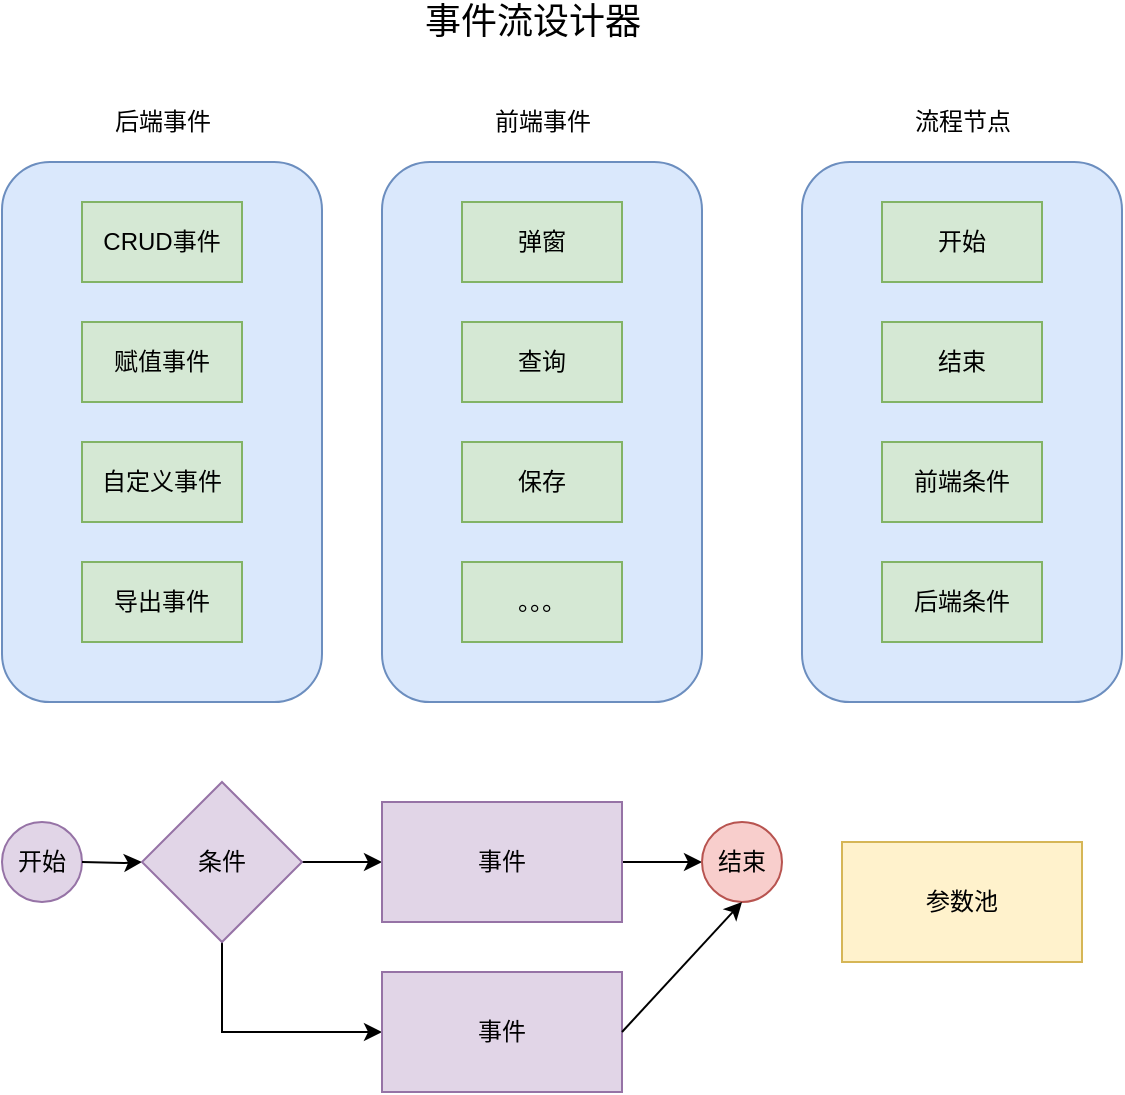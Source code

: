 <mxfile version="14.1.9" type="github" pages="2">
  <diagram id="_S8czTXeEUZWKj36Bfly" name="事件流设计器">
    <mxGraphModel dx="1426" dy="946" grid="1" gridSize="10" guides="1" tooltips="1" connect="1" arrows="1" fold="1" page="1" pageScale="1" pageWidth="827" pageHeight="1169" math="0" shadow="0">
      <root>
        <mxCell id="0" />
        <mxCell id="1" parent="0" />
        <mxCell id="MlIgKcx3DfCS0xwd3TZx-1" value="" style="rounded=1;whiteSpace=wrap;html=1;fillColor=#dae8fc;strokeColor=#6c8ebf;" parent="1" vertex="1">
          <mxGeometry x="360" y="150" width="160" height="270" as="geometry" />
        </mxCell>
        <mxCell id="MlIgKcx3DfCS0xwd3TZx-3" value="后端事件" style="text;html=1;align=center;verticalAlign=middle;resizable=0;points=[];autosize=1;" parent="1" vertex="1">
          <mxGeometry x="410" y="120" width="60" height="20" as="geometry" />
        </mxCell>
        <mxCell id="MlIgKcx3DfCS0xwd3TZx-9" value="&lt;font style=&quot;font-size: 18px&quot;&gt;事件流设计器&lt;/font&gt;" style="text;html=1;align=center;verticalAlign=middle;resizable=0;points=[];autosize=1;" parent="1" vertex="1">
          <mxGeometry x="565" y="70" width="120" height="20" as="geometry" />
        </mxCell>
        <mxCell id="MlIgKcx3DfCS0xwd3TZx-10" value="&lt;span&gt;CRUD事件&lt;/span&gt;" style="whiteSpace=wrap;html=1;fillColor=#d5e8d4;strokeColor=#82b366;" parent="1" vertex="1">
          <mxGeometry x="400" y="170" width="80" height="40" as="geometry" />
        </mxCell>
        <mxCell id="MlIgKcx3DfCS0xwd3TZx-13" value="赋值事件" style="whiteSpace=wrap;html=1;fillColor=#d5e8d4;strokeColor=#82b366;" parent="1" vertex="1">
          <mxGeometry x="400" y="230" width="80" height="40" as="geometry" />
        </mxCell>
        <mxCell id="MlIgKcx3DfCS0xwd3TZx-14" value="导出事件" style="whiteSpace=wrap;html=1;fillColor=#d5e8d4;strokeColor=#82b366;" parent="1" vertex="1">
          <mxGeometry x="400" y="350" width="80" height="40" as="geometry" />
        </mxCell>
        <mxCell id="MlIgKcx3DfCS0xwd3TZx-15" value="自定义事件" style="whiteSpace=wrap;html=1;fillColor=#d5e8d4;strokeColor=#82b366;" parent="1" vertex="1">
          <mxGeometry x="400" y="290" width="80" height="40" as="geometry" />
        </mxCell>
        <mxCell id="MlIgKcx3DfCS0xwd3TZx-16" value="" style="rounded=1;whiteSpace=wrap;html=1;fillColor=#dae8fc;strokeColor=#6c8ebf;" parent="1" vertex="1">
          <mxGeometry x="550" y="150" width="160" height="270" as="geometry" />
        </mxCell>
        <mxCell id="MlIgKcx3DfCS0xwd3TZx-17" value="前端事件" style="text;html=1;align=center;verticalAlign=middle;resizable=0;points=[];autosize=1;" parent="1" vertex="1">
          <mxGeometry x="600" y="120" width="60" height="20" as="geometry" />
        </mxCell>
        <mxCell id="MlIgKcx3DfCS0xwd3TZx-18" value="弹窗" style="whiteSpace=wrap;html=1;fillColor=#d5e8d4;strokeColor=#82b366;" parent="1" vertex="1">
          <mxGeometry x="590" y="170" width="80" height="40" as="geometry" />
        </mxCell>
        <mxCell id="MlIgKcx3DfCS0xwd3TZx-19" value="查询" style="whiteSpace=wrap;html=1;fillColor=#d5e8d4;strokeColor=#82b366;" parent="1" vertex="1">
          <mxGeometry x="590" y="230" width="80" height="40" as="geometry" />
        </mxCell>
        <mxCell id="MlIgKcx3DfCS0xwd3TZx-20" value="。。。" style="whiteSpace=wrap;html=1;fillColor=#d5e8d4;strokeColor=#82b366;" parent="1" vertex="1">
          <mxGeometry x="590" y="350" width="80" height="40" as="geometry" />
        </mxCell>
        <mxCell id="MlIgKcx3DfCS0xwd3TZx-21" value="保存" style="whiteSpace=wrap;html=1;fillColor=#d5e8d4;strokeColor=#82b366;" parent="1" vertex="1">
          <mxGeometry x="590" y="290" width="80" height="40" as="geometry" />
        </mxCell>
        <mxCell id="MlIgKcx3DfCS0xwd3TZx-22" value="" style="rounded=1;whiteSpace=wrap;html=1;fillColor=#dae8fc;strokeColor=#6c8ebf;" parent="1" vertex="1">
          <mxGeometry x="760" y="150" width="160" height="270" as="geometry" />
        </mxCell>
        <mxCell id="MlIgKcx3DfCS0xwd3TZx-23" value="流程节点" style="text;html=1;align=center;verticalAlign=middle;resizable=0;points=[];autosize=1;" parent="1" vertex="1">
          <mxGeometry x="810" y="120" width="60" height="20" as="geometry" />
        </mxCell>
        <mxCell id="MlIgKcx3DfCS0xwd3TZx-24" value="&lt;span&gt;开始&lt;/span&gt;" style="whiteSpace=wrap;html=1;fillColor=#d5e8d4;strokeColor=#82b366;" parent="1" vertex="1">
          <mxGeometry x="800" y="170" width="80" height="40" as="geometry" />
        </mxCell>
        <mxCell id="MlIgKcx3DfCS0xwd3TZx-25" value="结束" style="whiteSpace=wrap;html=1;fillColor=#d5e8d4;strokeColor=#82b366;" parent="1" vertex="1">
          <mxGeometry x="800" y="230" width="80" height="40" as="geometry" />
        </mxCell>
        <mxCell id="MlIgKcx3DfCS0xwd3TZx-26" value="后端条件" style="whiteSpace=wrap;html=1;fillColor=#d5e8d4;strokeColor=#82b366;" parent="1" vertex="1">
          <mxGeometry x="800" y="350" width="80" height="40" as="geometry" />
        </mxCell>
        <mxCell id="MlIgKcx3DfCS0xwd3TZx-27" value="前端条件" style="whiteSpace=wrap;html=1;fillColor=#d5e8d4;strokeColor=#82b366;" parent="1" vertex="1">
          <mxGeometry x="800" y="290" width="80" height="40" as="geometry" />
        </mxCell>
        <mxCell id="MlIgKcx3DfCS0xwd3TZx-30" value="开始" style="ellipse;whiteSpace=wrap;html=1;aspect=fixed;fillColor=#e1d5e7;strokeColor=#9673a6;" parent="1" vertex="1">
          <mxGeometry x="360" y="480" width="40" height="40" as="geometry" />
        </mxCell>
        <mxCell id="MlIgKcx3DfCS0xwd3TZx-34" value="" style="edgeStyle=orthogonalEdgeStyle;rounded=0;orthogonalLoop=1;jettySize=auto;html=1;" parent="1" target="MlIgKcx3DfCS0xwd3TZx-43" edge="1">
          <mxGeometry relative="1" as="geometry">
            <mxPoint x="425" y="500" as="targetPoint" />
            <mxPoint x="400" y="500" as="sourcePoint" />
          </mxGeometry>
        </mxCell>
        <mxCell id="MlIgKcx3DfCS0xwd3TZx-46" style="edgeStyle=orthogonalEdgeStyle;rounded=0;orthogonalLoop=1;jettySize=auto;html=1;exitX=1;exitY=0.5;exitDx=0;exitDy=0;entryX=0;entryY=0.5;entryDx=0;entryDy=0;" parent="1" source="MlIgKcx3DfCS0xwd3TZx-43" target="MlIgKcx3DfCS0xwd3TZx-44" edge="1">
          <mxGeometry relative="1" as="geometry" />
        </mxCell>
        <mxCell id="DJhn8uhRI69oNtYbBqwW-3" style="edgeStyle=orthogonalEdgeStyle;rounded=0;orthogonalLoop=1;jettySize=auto;html=1;exitX=0.5;exitY=1;exitDx=0;exitDy=0;entryX=0;entryY=0.5;entryDx=0;entryDy=0;" parent="1" source="MlIgKcx3DfCS0xwd3TZx-43" target="DJhn8uhRI69oNtYbBqwW-2" edge="1">
          <mxGeometry relative="1" as="geometry" />
        </mxCell>
        <mxCell id="MlIgKcx3DfCS0xwd3TZx-43" value="条件" style="rhombus;whiteSpace=wrap;html=1;fillColor=#e1d5e7;strokeColor=#9673a6;" parent="1" vertex="1">
          <mxGeometry x="430" y="460" width="80" height="80" as="geometry" />
        </mxCell>
        <mxCell id="MlIgKcx3DfCS0xwd3TZx-47" style="edgeStyle=orthogonalEdgeStyle;rounded=0;orthogonalLoop=1;jettySize=auto;html=1;exitX=1;exitY=0.5;exitDx=0;exitDy=0;entryX=0;entryY=0.5;entryDx=0;entryDy=0;" parent="1" source="MlIgKcx3DfCS0xwd3TZx-44" target="MlIgKcx3DfCS0xwd3TZx-45" edge="1">
          <mxGeometry relative="1" as="geometry" />
        </mxCell>
        <mxCell id="MlIgKcx3DfCS0xwd3TZx-44" value="事件" style="whiteSpace=wrap;html=1;fillColor=#e1d5e7;strokeColor=#9673a6;" parent="1" vertex="1">
          <mxGeometry x="550" y="470" width="120" height="60" as="geometry" />
        </mxCell>
        <mxCell id="MlIgKcx3DfCS0xwd3TZx-45" value="结束" style="ellipse;whiteSpace=wrap;html=1;aspect=fixed;fillColor=#f8cecc;strokeColor=#b85450;" parent="1" vertex="1">
          <mxGeometry x="710" y="480" width="40" height="40" as="geometry" />
        </mxCell>
        <mxCell id="DJhn8uhRI69oNtYbBqwW-2" value="事件" style="whiteSpace=wrap;html=1;fillColor=#e1d5e7;strokeColor=#9673a6;" parent="1" vertex="1">
          <mxGeometry x="550" y="555" width="120" height="60" as="geometry" />
        </mxCell>
        <mxCell id="DJhn8uhRI69oNtYbBqwW-5" value="" style="endArrow=classic;html=1;exitX=1;exitY=0.5;exitDx=0;exitDy=0;entryX=0.5;entryY=1;entryDx=0;entryDy=0;" parent="1" source="DJhn8uhRI69oNtYbBqwW-2" target="MlIgKcx3DfCS0xwd3TZx-45" edge="1">
          <mxGeometry width="50" height="50" relative="1" as="geometry">
            <mxPoint x="730" y="630" as="sourcePoint" />
            <mxPoint x="780" y="580" as="targetPoint" />
          </mxGeometry>
        </mxCell>
        <mxCell id="51oZoi_244xPSCcpCSh3-1" value="参数池" style="rounded=0;whiteSpace=wrap;html=1;fillColor=#fff2cc;strokeColor=#d6b656;" vertex="1" parent="1">
          <mxGeometry x="780" y="490" width="120" height="60" as="geometry" />
        </mxCell>
      </root>
    </mxGraphModel>
  </diagram>
  <diagram id="muo8QHdYfpq-5nY31HoK" name="事件引擎">
    <mxGraphModel dx="1426" dy="946" grid="1" gridSize="10" guides="1" tooltips="1" connect="1" arrows="1" fold="1" page="1" pageScale="1" pageWidth="827" pageHeight="1169" math="0" shadow="0">
      <root>
        <mxCell id="VUxkTAln7aTZIGjGBF91-0" />
        <mxCell id="VUxkTAln7aTZIGjGBF91-1" parent="VUxkTAln7aTZIGjGBF91-0" />
        <mxCell id="VnCyrjU4dHgNj5kqtMD2-0" value="front" style="swimlane;whiteSpace=wrap" parent="VUxkTAln7aTZIGjGBF91-1" vertex="1">
          <mxGeometry x="164.5" y="128" width="285.5" height="572" as="geometry" />
        </mxCell>
        <mxCell id="VnCyrjU4dHgNj5kqtMD2-1" value="" style="ellipse;shape=startState;fillColor=#000000;strokeColor=#ff0000;" parent="VnCyrjU4dHgNj5kqtMD2-0" vertex="1">
          <mxGeometry x="100" y="40" width="30" height="30" as="geometry" />
        </mxCell>
        <mxCell id="VnCyrjU4dHgNj5kqtMD2-2" value="" style="edgeStyle=elbowEdgeStyle;elbow=horizontal;verticalAlign=bottom;endArrow=open;endSize=8;strokeColor=#FF0000;endFill=1;rounded=0" parent="VnCyrjU4dHgNj5kqtMD2-0" source="VnCyrjU4dHgNj5kqtMD2-1" target="VnCyrjU4dHgNj5kqtMD2-3" edge="1">
          <mxGeometry x="100" y="40" as="geometry">
            <mxPoint x="115" y="110" as="targetPoint" />
          </mxGeometry>
        </mxCell>
        <mxCell id="VnCyrjU4dHgNj5kqtMD2-3" value="build request param" style="" parent="VnCyrjU4dHgNj5kqtMD2-0" vertex="1">
          <mxGeometry x="60" y="110" width="110" height="50" as="geometry" />
        </mxCell>
        <mxCell id="VnCyrjU4dHgNj5kqtMD2-5" value="" style="endArrow=open;strokeColor=#FF0000;endFill=1;rounded=0" parent="VnCyrjU4dHgNj5kqtMD2-0" source="VnCyrjU4dHgNj5kqtMD2-3" edge="1">
          <mxGeometry relative="1" as="geometry">
            <mxPoint x="115" y="220" as="targetPoint" />
          </mxGeometry>
        </mxCell>
        <mxCell id="VnCyrjU4dHgNj5kqtMD2-7" value="yes" style="endArrow=open;strokeColor=#FF0000;endFill=1;rounded=0;exitX=0;exitY=0.5;exitDx=0;exitDy=0;entryX=0;entryY=0.5;entryDx=0;entryDy=0;" parent="VnCyrjU4dHgNj5kqtMD2-0" source="-hBRLpMwlWPJzfLUSYD0-2" target="-hBRLpMwlWPJzfLUSYD0-4" edge="1">
          <mxGeometry x="-0.885" relative="1" as="geometry">
            <mxPoint x="115.5" y="302" as="targetPoint" />
            <mxPoint x="145.5" y="282" as="sourcePoint" />
            <Array as="points">
              <mxPoint x="35.5" y="242" />
              <mxPoint x="35.5" y="517" />
            </Array>
            <mxPoint as="offset" />
          </mxGeometry>
        </mxCell>
        <mxCell id="-hBRLpMwlWPJzfLUSYD0-0" value="front action" style="" vertex="1" parent="VnCyrjU4dHgNj5kqtMD2-0">
          <mxGeometry x="60" y="422" width="110" height="50" as="geometry" />
        </mxCell>
        <mxCell id="-hBRLpMwlWPJzfLUSYD0-1" value="front node" style="rhombus;fillColor=#ffffc0;strokeColor=#ff0000;" vertex="1" parent="VnCyrjU4dHgNj5kqtMD2-0">
          <mxGeometry x="75" y="292" width="80" height="38" as="geometry" />
        </mxCell>
        <mxCell id="-hBRLpMwlWPJzfLUSYD0-2" value="end" style="rhombus;fillColor=#ffffc0;strokeColor=#ff0000;" vertex="1" parent="VnCyrjU4dHgNj5kqtMD2-0">
          <mxGeometry x="75" y="222" width="80" height="40" as="geometry" />
        </mxCell>
        <mxCell id="-hBRLpMwlWPJzfLUSYD0-4" value="" style="ellipse;html=1;shape=endState;fillColor=#000000;strokeColor=#ff0000;" vertex="1" parent="VnCyrjU4dHgNj5kqtMD2-0">
          <mxGeometry x="100" y="502" width="30" height="30" as="geometry" />
        </mxCell>
        <mxCell id="-hBRLpMwlWPJzfLUSYD0-6" value="" style="endArrow=open;strokeColor=#FF0000;endFill=1;rounded=0;exitX=0.5;exitY=1;exitDx=0;exitDy=0;entryX=0.5;entryY=0;entryDx=0;entryDy=0;" edge="1" parent="VnCyrjU4dHgNj5kqtMD2-0" source="-hBRLpMwlWPJzfLUSYD0-2" target="-hBRLpMwlWPJzfLUSYD0-1">
          <mxGeometry relative="1" as="geometry">
            <mxPoint x="165.5" y="360" as="sourcePoint" />
            <mxPoint x="310" y="360" as="targetPoint" />
          </mxGeometry>
        </mxCell>
        <mxCell id="-hBRLpMwlWPJzfLUSYD0-7" value="no" style="edgeLabel;html=1;align=center;verticalAlign=middle;resizable=0;points=[];" vertex="1" connectable="0" parent="-hBRLpMwlWPJzfLUSYD0-6">
          <mxGeometry x="-0.446" y="-4" relative="1" as="geometry">
            <mxPoint as="offset" />
          </mxGeometry>
        </mxCell>
        <mxCell id="-hBRLpMwlWPJzfLUSYD0-9" value="yes" style="endArrow=open;strokeColor=#FF0000;endFill=1;rounded=0;exitX=0.5;exitY=1;exitDx=0;exitDy=0;entryX=0.5;entryY=0;entryDx=0;entryDy=0;" edge="1" parent="VnCyrjU4dHgNj5kqtMD2-0" source="-hBRLpMwlWPJzfLUSYD0-1" target="-hBRLpMwlWPJzfLUSYD0-0">
          <mxGeometry relative="1" as="geometry">
            <mxPoint x="165.5" y="342" as="sourcePoint" />
            <mxPoint x="310.5" y="322" as="targetPoint" />
          </mxGeometry>
        </mxCell>
        <mxCell id="-hBRLpMwlWPJzfLUSYD0-18" value="next node" style="" vertex="1" parent="VnCyrjU4dHgNj5kqtMD2-0">
          <mxGeometry x="165.5" y="352" width="110" height="50" as="geometry" />
        </mxCell>
        <mxCell id="-hBRLpMwlWPJzfLUSYD0-16" value="" style="endArrow=open;strokeColor=#FF0000;endFill=1;rounded=0;entryX=0.5;entryY=1;entryDx=0;entryDy=0;exitX=1;exitY=0.5;exitDx=0;exitDy=0;" edge="1" parent="VnCyrjU4dHgNj5kqtMD2-0" source="-hBRLpMwlWPJzfLUSYD0-0" target="-hBRLpMwlWPJzfLUSYD0-18">
          <mxGeometry relative="1" as="geometry">
            <mxPoint x="185.5" y="662" as="sourcePoint" />
            <mxPoint x="330.5" y="642" as="targetPoint" />
            <Array as="points">
              <mxPoint x="220.5" y="447" />
            </Array>
          </mxGeometry>
        </mxCell>
        <mxCell id="-hBRLpMwlWPJzfLUSYD0-30" value="" style="endArrow=open;strokeColor=#FF0000;endFill=1;rounded=0;exitX=0.5;exitY=0;exitDx=0;exitDy=0;entryX=0.75;entryY=0.5;entryDx=0;entryDy=0;entryPerimeter=0;" edge="1" parent="VnCyrjU4dHgNj5kqtMD2-0" source="-hBRLpMwlWPJzfLUSYD0-18" target="-hBRLpMwlWPJzfLUSYD0-71">
          <mxGeometry relative="1" as="geometry">
            <mxPoint x="345.5" y="2" as="sourcePoint" />
            <mxPoint x="185.5" y="252" as="targetPoint" />
            <Array as="points">
              <mxPoint x="220.5" y="255" />
            </Array>
          </mxGeometry>
        </mxCell>
        <mxCell id="-hBRLpMwlWPJzfLUSYD0-71" value="" style="shape=line;strokeWidth=6;strokeColor=#ff0000;rotation=90" vertex="1" parent="VnCyrjU4dHgNj5kqtMD2-0">
          <mxGeometry x="170" y="234.5" width="50" height="15" as="geometry" />
        </mxCell>
        <mxCell id="-hBRLpMwlWPJzfLUSYD0-72" value="" style="endArrow=open;strokeColor=#FF0000;endFill=1;rounded=0;entryX=1;entryY=0.5;entryDx=0;entryDy=0;exitX=0.5;exitY=0.633;exitDx=0;exitDy=0;exitPerimeter=0;" edge="1" parent="VnCyrjU4dHgNj5kqtMD2-0" source="-hBRLpMwlWPJzfLUSYD0-71" target="-hBRLpMwlWPJzfLUSYD0-2">
          <mxGeometry relative="1" as="geometry">
            <mxPoint x="225.5" y="32" as="sourcePoint" />
            <mxPoint x="155" y="249.5" as="targetPoint" />
          </mxGeometry>
        </mxCell>
        <mxCell id="VnCyrjU4dHgNj5kqtMD2-9" value="hzero-lowcode" style="swimlane;whiteSpace=wrap" parent="VUxkTAln7aTZIGjGBF91-1" vertex="1">
          <mxGeometry x="450" y="128" width="720" height="572" as="geometry" />
        </mxCell>
        <mxCell id="-hBRLpMwlWPJzfLUSYD0-32" value="eventEngine" style="shape=umlFrame;whiteSpace=wrap;html=1;width=90;height=30;" vertex="1" parent="VnCyrjU4dHgNj5kqtMD2-9">
          <mxGeometry x="45.5" y="62" width="594.5" height="228" as="geometry" />
        </mxCell>
        <mxCell id="-hBRLpMwlWPJzfLUSYD0-33" value="ConditiontEngine" style="shape=umlFrame;whiteSpace=wrap;html=1;width=110;height=30;" vertex="1" parent="VnCyrjU4dHgNj5kqtMD2-9">
          <mxGeometry x="137" y="393" width="240" height="128" as="geometry" />
        </mxCell>
        <mxCell id="-hBRLpMwlWPJzfLUSYD0-35" value="SpEL" style="shape=note;whiteSpace=wrap;size=17" vertex="1" parent="VnCyrjU4dHgNj5kqtMD2-9">
          <mxGeometry x="20.5" y="512" width="100" height="50" as="geometry" />
        </mxCell>
        <mxCell id="-hBRLpMwlWPJzfLUSYD0-36" value="" style="endArrow=none;strokeColor=#FF0000;endFill=0;rounded=0;dashed=1;entryX=0;entryY=0;entryDx=100;entryDy=33.5;entryPerimeter=0;exitX=0.531;exitY=1.038;exitDx=0;exitDy=0;exitPerimeter=0;" edge="1" parent="VnCyrjU4dHgNj5kqtMD2-9" source="-hBRLpMwlWPJzfLUSYD0-33" target="-hBRLpMwlWPJzfLUSYD0-35">
          <mxGeometry relative="1" as="geometry">
            <mxPoint x="87.121" y="375" as="sourcePoint" />
            <mxPoint x="142.879" y="490" as="targetPoint" />
          </mxGeometry>
        </mxCell>
        <mxCell id="-hBRLpMwlWPJzfLUSYD0-37" value="end" style="rhombus;fillColor=#ffffc0;strokeColor=#ff0000;" vertex="1" parent="VnCyrjU4dHgNj5kqtMD2-9">
          <mxGeometry x="120" y="212" width="80" height="40" as="geometry" />
        </mxCell>
        <mxCell id="-hBRLpMwlWPJzfLUSYD0-38" value="condition" style="rhombus;fillColor=#ffffc0;strokeColor=#ff0000;" vertex="1" parent="VnCyrjU4dHgNj5kqtMD2-9">
          <mxGeometry x="240" y="126" width="80" height="40" as="geometry" />
        </mxCell>
        <mxCell id="-hBRLpMwlWPJzfLUSYD0-39" value="custom event" style="rhombus;fillColor=#ffffc0;strokeColor=#ff0000;" vertex="1" parent="VnCyrjU4dHgNj5kqtMD2-9">
          <mxGeometry x="470" y="208" width="90" height="48" as="geometry" />
        </mxCell>
        <mxCell id="-hBRLpMwlWPJzfLUSYD0-40" value="back node" style="rhombus;fillColor=#ffffc0;strokeColor=#ff0000;" vertex="1" parent="VnCyrjU4dHgNj5kqtMD2-9">
          <mxGeometry x="120" y="126" width="80" height="40" as="geometry" />
        </mxCell>
        <mxCell id="-hBRLpMwlWPJzfLUSYD0-41" value="crud node" style="rhombus;fillColor=#ffffc0;strokeColor=#ff0000;" vertex="1" parent="VnCyrjU4dHgNj5kqtMD2-9">
          <mxGeometry x="470" y="122" width="90" height="48" as="geometry" />
        </mxCell>
        <mxCell id="-hBRLpMwlWPJzfLUSYD0-28" value="" style="endArrow=open;strokeColor=#FF0000;endFill=1;rounded=0;exitX=0.5;exitY=1;exitDx=0;exitDy=0;entryX=0.5;entryY=0;entryDx=0;entryDy=0;" edge="1" parent="VnCyrjU4dHgNj5kqtMD2-9" source="-hBRLpMwlWPJzfLUSYD0-38" target="-hBRLpMwlWPJzfLUSYD0-42">
          <mxGeometry relative="1" as="geometry">
            <mxPoint x="50" y="-8" as="sourcePoint" />
            <mxPoint x="195" y="-28" as="targetPoint" />
          </mxGeometry>
        </mxCell>
        <mxCell id="-hBRLpMwlWPJzfLUSYD0-29" value="yes" style="edgeLabel;html=1;align=center;verticalAlign=middle;resizable=0;points=[];" vertex="1" connectable="0" parent="-hBRLpMwlWPJzfLUSYD0-28">
          <mxGeometry x="-0.446" y="-4" relative="1" as="geometry">
            <mxPoint as="offset" />
          </mxGeometry>
        </mxCell>
        <mxCell id="-hBRLpMwlWPJzfLUSYD0-42" value="pick up next node" style="" vertex="1" parent="VnCyrjU4dHgNj5kqtMD2-9">
          <mxGeometry x="225" y="442" width="110" height="50" as="geometry" />
        </mxCell>
        <mxCell id="-hBRLpMwlWPJzfLUSYD0-61" value="" style="shape=line;strokeWidth=6;strokeColor=#ff0000;rotation=90" vertex="1" parent="VnCyrjU4dHgNj5kqtMD2-9">
          <mxGeometry x="45.5" y="224.5" width="50" height="15" as="geometry" />
        </mxCell>
        <mxCell id="-hBRLpMwlWPJzfLUSYD0-43" value="" style="endArrow=open;strokeColor=#FF0000;endFill=1;rounded=0;exitX=0;exitY=0.5;exitDx=0;exitDy=0;entryX=0.75;entryY=0.5;entryDx=0;entryDy=0;entryPerimeter=0;" edge="1" parent="VnCyrjU4dHgNj5kqtMD2-9" source="-hBRLpMwlWPJzfLUSYD0-42" target="-hBRLpMwlWPJzfLUSYD0-61">
          <mxGeometry relative="1" as="geometry">
            <mxPoint x="120" y="632" as="sourcePoint" />
            <mxPoint x="50" y="382" as="targetPoint" />
            <Array as="points">
              <mxPoint x="30" y="467" />
              <mxPoint x="30" y="245" />
            </Array>
          </mxGeometry>
        </mxCell>
        <mxCell id="-hBRLpMwlWPJzfLUSYD0-70" value="" style="ellipse;html=1;shape=endState;fillColor=#000000;strokeColor=#ff0000;" vertex="1" parent="VnCyrjU4dHgNj5kqtMD2-9">
          <mxGeometry x="55.5" y="322" width="30" height="30" as="geometry" />
        </mxCell>
        <mxCell id="-hBRLpMwlWPJzfLUSYD0-59" value="" style="endArrow=open;strokeColor=#FF0000;endFill=1;rounded=0;exitX=0.5;exitY=1;exitDx=0;exitDy=0;entryX=1;entryY=0.5;entryDx=0;entryDy=0;" edge="1" parent="VnCyrjU4dHgNj5kqtMD2-9" source="-hBRLpMwlWPJzfLUSYD0-37" target="-hBRLpMwlWPJzfLUSYD0-70">
          <mxGeometry relative="1" as="geometry">
            <mxPoint x="200" y="712" as="sourcePoint" />
            <mxPoint x="90" y="337" as="targetPoint" />
            <Array as="points">
              <mxPoint x="160" y="337" />
            </Array>
          </mxGeometry>
        </mxCell>
        <mxCell id="-hBRLpMwlWPJzfLUSYD0-60" value="yes" style="edgeLabel;html=1;align=center;verticalAlign=middle;resizable=0;points=[];" vertex="1" connectable="0" parent="-hBRLpMwlWPJzfLUSYD0-59">
          <mxGeometry x="-0.446" y="-4" relative="1" as="geometry">
            <mxPoint as="offset" />
          </mxGeometry>
        </mxCell>
        <mxCell id="-hBRLpMwlWPJzfLUSYD0-66" value="" style="endArrow=open;strokeColor=#FF0000;endFill=1;rounded=0;entryX=0.5;entryY=1;entryDx=0;entryDy=0;" edge="1" parent="VnCyrjU4dHgNj5kqtMD2-9" source="-hBRLpMwlWPJzfLUSYD0-37" target="-hBRLpMwlWPJzfLUSYD0-40">
          <mxGeometry relative="1" as="geometry">
            <mxPoint x="50" y="-8" as="sourcePoint" />
            <mxPoint x="195" y="-28" as="targetPoint" />
          </mxGeometry>
        </mxCell>
        <mxCell id="-hBRLpMwlWPJzfLUSYD0-67" value="no" style="edgeLabel;html=1;align=center;verticalAlign=middle;resizable=0;points=[];" vertex="1" connectable="0" parent="-hBRLpMwlWPJzfLUSYD0-66">
          <mxGeometry x="-0.446" y="-4" relative="1" as="geometry">
            <mxPoint as="offset" />
          </mxGeometry>
        </mxCell>
        <mxCell id="-hBRLpMwlWPJzfLUSYD0-45" value="" style="endArrow=open;strokeColor=#FF0000;endFill=1;rounded=0;exitX=1;exitY=0.5;exitDx=0;exitDy=0;entryX=0;entryY=0.5;entryDx=0;entryDy=0;" edge="1" parent="VnCyrjU4dHgNj5kqtMD2-9" source="-hBRLpMwlWPJzfLUSYD0-40" target="-hBRLpMwlWPJzfLUSYD0-38">
          <mxGeometry relative="1" as="geometry">
            <mxPoint x="130" y="642" as="sourcePoint" />
            <mxPoint x="130" y="752" as="targetPoint" />
          </mxGeometry>
        </mxCell>
        <mxCell id="-hBRLpMwlWPJzfLUSYD0-46" value="yes" style="edgeLabel;html=1;align=center;verticalAlign=middle;resizable=0;points=[];" vertex="1" connectable="0" parent="-hBRLpMwlWPJzfLUSYD0-45">
          <mxGeometry x="-0.446" y="-4" relative="1" as="geometry">
            <mxPoint x="9" y="2" as="offset" />
          </mxGeometry>
        </mxCell>
        <mxCell id="-hBRLpMwlWPJzfLUSYD0-20" value="" style="endArrow=open;strokeColor=#FF0000;endFill=1;rounded=0;exitX=1;exitY=0.5;exitDx=0;exitDy=0;" edge="1" parent="VnCyrjU4dHgNj5kqtMD2-9" source="-hBRLpMwlWPJzfLUSYD0-38">
          <mxGeometry relative="1" as="geometry">
            <mxPoint x="10" y="-48" as="sourcePoint" />
            <mxPoint x="370" y="146" as="targetPoint" />
          </mxGeometry>
        </mxCell>
        <mxCell id="-hBRLpMwlWPJzfLUSYD0-21" value="no" style="edgeLabel;html=1;align=center;verticalAlign=middle;resizable=0;points=[];" vertex="1" connectable="0" parent="-hBRLpMwlWPJzfLUSYD0-20">
          <mxGeometry x="-0.446" y="-4" relative="1" as="geometry">
            <mxPoint x="8.75" y="-4" as="offset" />
          </mxGeometry>
        </mxCell>
        <mxCell id="-hBRLpMwlWPJzfLUSYD0-90" value="next node" style="" vertex="1" parent="VnCyrjU4dHgNj5kqtMD2-9">
          <mxGeometry x="293" y="207" width="110" height="50" as="geometry" />
        </mxCell>
        <mxCell id="-hBRLpMwlWPJzfLUSYD0-73" value="no" style="endArrow=open;strokeColor=#FF0000;endFill=1;rounded=0;exitX=0;exitY=0.5;exitDx=0;exitDy=0;entryX=1;entryY=0.5;entryDx=0;entryDy=0;" edge="1" parent="VnCyrjU4dHgNj5kqtMD2-9" source="-hBRLpMwlWPJzfLUSYD0-39" target="-hBRLpMwlWPJzfLUSYD0-90">
          <mxGeometry relative="1" as="geometry">
            <mxPoint x="250" y="702" as="sourcePoint" />
            <mxPoint x="250" y="832" as="targetPoint" />
          </mxGeometry>
        </mxCell>
        <mxCell id="-hBRLpMwlWPJzfLUSYD0-74" value="" style="endArrow=open;strokeColor=#FF0000;endFill=1;rounded=0;exitX=0;exitY=0.5;exitDx=0;exitDy=0;entryX=1;entryY=0.5;entryDx=0;entryDy=0;" edge="1" parent="VnCyrjU4dHgNj5kqtMD2-9" source="-hBRLpMwlWPJzfLUSYD0-90" target="-hBRLpMwlWPJzfLUSYD0-37">
          <mxGeometry relative="1" as="geometry">
            <mxPoint x="260" y="712" as="sourcePoint" />
            <mxPoint x="260" y="842" as="targetPoint" />
          </mxGeometry>
        </mxCell>
        <mxCell id="LonaQ2s0aabvxggKIifY-0" value="param&#xa;node" style="rhombus;fillColor=#ffffc0;strokeColor=#ff0000;" vertex="1" parent="VnCyrjU4dHgNj5kqtMD2-9">
          <mxGeometry x="370" y="126" width="70" height="40" as="geometry" />
        </mxCell>
        <mxCell id="LonaQ2s0aabvxggKIifY-2" value="change param" style="" vertex="1" parent="VnCyrjU4dHgNj5kqtMD2-9">
          <mxGeometry x="390" y="352" width="110" height="50" as="geometry" />
        </mxCell>
        <mxCell id="LonaQ2s0aabvxggKIifY-9" value="" style="endArrow=open;strokeColor=#FF0000;endFill=1;rounded=0;exitX=0.5;exitY=1;exitDx=0;exitDy=0;entryX=0.5;entryY=0;entryDx=0;entryDy=0;" edge="1" parent="VnCyrjU4dHgNj5kqtMD2-9" source="LonaQ2s0aabvxggKIifY-0" target="LonaQ2s0aabvxggKIifY-2">
          <mxGeometry relative="1" as="geometry">
            <mxPoint x="70" y="662" as="sourcePoint" />
            <mxPoint x="70" y="752" as="targetPoint" />
            <Array as="points">
              <mxPoint x="405" y="182" />
              <mxPoint x="405" y="202" />
              <mxPoint x="445" y="202" />
            </Array>
          </mxGeometry>
        </mxCell>
        <mxCell id="LonaQ2s0aabvxggKIifY-11" value="yes" style="edgeLabel;html=1;align=center;verticalAlign=middle;resizable=0;points=[];" vertex="1" connectable="0" parent="LonaQ2s0aabvxggKIifY-9">
          <mxGeometry x="-0.903" y="1" relative="1" as="geometry">
            <mxPoint as="offset" />
          </mxGeometry>
        </mxCell>
        <mxCell id="LonaQ2s0aabvxggKIifY-8" value="" style="endArrow=open;strokeColor=#FF0000;endFill=1;rounded=0;exitX=1;exitY=0.5;exitDx=0;exitDy=0;entryX=0;entryY=0.5;entryDx=0;entryDy=0;" edge="1" parent="VnCyrjU4dHgNj5kqtMD2-9" source="LonaQ2s0aabvxggKIifY-0" target="-hBRLpMwlWPJzfLUSYD0-41">
          <mxGeometry relative="1" as="geometry">
            <mxPoint x="60" y="652" as="sourcePoint" />
            <mxPoint x="60" y="742" as="targetPoint" />
          </mxGeometry>
        </mxCell>
        <mxCell id="LonaQ2s0aabvxggKIifY-10" value="no" style="edgeLabel;html=1;align=center;verticalAlign=middle;resizable=0;points=[];" vertex="1" connectable="0" parent="LonaQ2s0aabvxggKIifY-8">
          <mxGeometry y="-1" relative="1" as="geometry">
            <mxPoint as="offset" />
          </mxGeometry>
        </mxCell>
        <mxCell id="LonaQ2s0aabvxggKIifY-12" value="" style="shape=line;strokeWidth=6;strokeColor=#ff0000;rotation=90;direction=south;" vertex="1" parent="VnCyrjU4dHgNj5kqtMD2-9">
          <mxGeometry x="348.5" y="298" width="15" height="58" as="geometry" />
        </mxCell>
        <mxCell id="LonaQ2s0aabvxggKIifY-7" value="" style="endArrow=open;strokeColor=#FF0000;endFill=1;rounded=0;entryX=0.25;entryY=0.5;entryDx=0;entryDy=0;entryPerimeter=0;" edge="1" parent="VnCyrjU4dHgNj5kqtMD2-9" target="LonaQ2s0aabvxggKIifY-12">
          <mxGeometry relative="1" as="geometry">
            <mxPoint x="390" y="382" as="sourcePoint" />
            <mxPoint x="360" y="357" as="targetPoint" />
            <Array as="points">
              <mxPoint x="371" y="382" />
            </Array>
          </mxGeometry>
        </mxCell>
        <mxCell id="LonaQ2s0aabvxggKIifY-6" value="" style="endArrow=open;strokeColor=#FF0000;endFill=1;rounded=0;entryX=0.591;entryY=1.04;entryDx=0;entryDy=0;entryPerimeter=0;" edge="1" parent="VnCyrjU4dHgNj5kqtMD2-9" target="-hBRLpMwlWPJzfLUSYD0-90">
          <mxGeometry relative="1" as="geometry">
            <mxPoint x="358" y="327" as="sourcePoint" />
            <mxPoint x="40" y="722" as="targetPoint" />
          </mxGeometry>
        </mxCell>
        <mxCell id="VnCyrjU4dHgNj5kqtMD2-28" value="hzero-modeler" style="swimlane;whiteSpace=wrap" parent="VUxkTAln7aTZIGjGBF91-1" vertex="1">
          <mxGeometry x="1170" y="128" width="265.5" height="572" as="geometry" />
        </mxCell>
        <mxCell id="VnCyrjU4dHgNj5kqtMD2-37" value="hzero-xxx" style="swimlane;whiteSpace=wrap" parent="VnCyrjU4dHgNj5kqtMD2-28" vertex="1">
          <mxGeometry y="280" width="265.5" height="292" as="geometry" />
        </mxCell>
        <mxCell id="-hBRLpMwlWPJzfLUSYD0-92" value="need all eventContext" style="shape=note;whiteSpace=wrap;size=17" vertex="1" parent="VnCyrjU4dHgNj5kqtMD2-37">
          <mxGeometry x="80" y="232" width="147.75" height="38" as="geometry" />
        </mxCell>
        <mxCell id="-hBRLpMwlWPJzfLUSYD0-93" value="" style="endArrow=none;strokeColor=#FF0000;endFill=0;rounded=0;dashed=1;exitX=1;exitY=0.5;exitDx=0;exitDy=0;" edge="1" parent="VnCyrjU4dHgNj5kqtMD2-37" source="-hBRLpMwlWPJzfLUSYD0-114" target="-hBRLpMwlWPJzfLUSYD0-92">
          <mxGeometry relative="1" as="geometry">
            <mxPoint x="72.25" y="200" as="sourcePoint" />
            <mxPoint x="-295.5" y="267" as="targetPoint" />
          </mxGeometry>
        </mxCell>
        <mxCell id="-hBRLpMwlWPJzfLUSYD0-112" value="hzero-boot-locdoe" style="shape=folder;fontStyle=1;spacingTop=10;tabWidth=40;tabHeight=14;tabPosition=left;html=1;" vertex="1" parent="VnCyrjU4dHgNj5kqtMD2-37">
          <mxGeometry x="100" y="32" width="150" height="48" as="geometry" />
        </mxCell>
        <mxCell id="-hBRLpMwlWPJzfLUSYD0-113" value="dependency" style="endArrow=none;strokeColor=#FF0000;endFill=0;rounded=0;dashed=1;exitX=0.5;exitY=0;exitDx=0;exitDy=0;entryX=0.5;entryY=1;entryDx=0;entryDy=0;entryPerimeter=0;" edge="1" parent="VnCyrjU4dHgNj5kqtMD2-37" target="-hBRLpMwlWPJzfLUSYD0-112">
          <mxGeometry relative="1" as="geometry">
            <mxPoint x="72.25" y="112" as="sourcePoint" />
            <mxPoint x="170" y="122" as="targetPoint" />
          </mxGeometry>
        </mxCell>
        <mxCell id="-hBRLpMwlWPJzfLUSYD0-114" value="&lt;span&gt;thirdPart service&lt;/span&gt;" style="rounded=1;whiteSpace=wrap;html=1;arcSize=40;fontColor=#000000;fillColor=#ffffc0;strokeColor=#ff0000;direction=south;" vertex="1" parent="VnCyrjU4dHgNj5kqtMD2-37">
          <mxGeometry x="50" y="112" width="64" height="80" as="geometry" />
        </mxCell>
        <mxCell id="-hBRLpMwlWPJzfLUSYD0-116" value="&lt;span&gt;hzero&lt;br&gt;modeler&lt;br&gt;&lt;/span&gt;" style="rounded=1;whiteSpace=wrap;html=1;arcSize=40;fontColor=#000000;fillColor=#ffffc0;strokeColor=#ff0000;direction=south;" vertex="1" parent="VnCyrjU4dHgNj5kqtMD2-28">
          <mxGeometry x="71" y="82" width="64" height="80" as="geometry" />
        </mxCell>
        <mxCell id="-hBRLpMwlWPJzfLUSYD0-122" value="" style="shape=datastore;whiteSpace=wrap;html=1;" vertex="1" parent="VnCyrjU4dHgNj5kqtMD2-28">
          <mxGeometry x="160" y="172" width="60" height="60" as="geometry" />
        </mxCell>
        <mxCell id="-hBRLpMwlWPJzfLUSYD0-26" value="" style="endArrow=open;strokeColor=#FF0000;endFill=1;rounded=0;exitX=1;exitY=0.5;exitDx=0;exitDy=0;entryX=0.25;entryY=0.5;entryDx=0;entryDy=0;entryPerimeter=0;" edge="1" parent="VUxkTAln7aTZIGjGBF91-1" source="-hBRLpMwlWPJzfLUSYD0-1" target="-hBRLpMwlWPJzfLUSYD0-61">
          <mxGeometry relative="1" as="geometry">
            <mxPoint x="490" y="110" as="sourcePoint" />
            <mxPoint x="635" y="90" as="targetPoint" />
            <Array as="points">
              <mxPoint x="410" y="439" />
              <mxPoint x="410" y="348" />
            </Array>
          </mxGeometry>
        </mxCell>
        <mxCell id="-hBRLpMwlWPJzfLUSYD0-63" value="no" style="edgeLabel;html=1;align=center;verticalAlign=middle;resizable=0;points=[];" vertex="1" connectable="0" parent="-hBRLpMwlWPJzfLUSYD0-26">
          <mxGeometry x="-0.769" y="-1" relative="1" as="geometry">
            <mxPoint as="offset" />
          </mxGeometry>
        </mxCell>
        <mxCell id="-hBRLpMwlWPJzfLUSYD0-55" value="" style="endArrow=open;strokeColor=#FF0000;endFill=1;rounded=0;exitX=1;exitY=0.5;exitDx=0;exitDy=0;entryX=0.25;entryY=1;entryDx=0;entryDy=0;" edge="1" parent="VUxkTAln7aTZIGjGBF91-1" source="-hBRLpMwlWPJzfLUSYD0-41" target="-hBRLpMwlWPJzfLUSYD0-116">
          <mxGeometry relative="1" as="geometry">
            <mxPoint x="630" y="820" as="sourcePoint" />
            <mxPoint x="1240" y="274" as="targetPoint" />
            <Array as="points">
              <mxPoint x="1010" y="230" />
            </Array>
          </mxGeometry>
        </mxCell>
        <mxCell id="-hBRLpMwlWPJzfLUSYD0-56" value="yes" style="edgeLabel;html=1;align=center;verticalAlign=middle;resizable=0;points=[];" vertex="1" connectable="0" parent="-hBRLpMwlWPJzfLUSYD0-55">
          <mxGeometry x="-0.446" y="-4" relative="1" as="geometry">
            <mxPoint as="offset" />
          </mxGeometry>
        </mxCell>
        <mxCell id="-hBRLpMwlWPJzfLUSYD0-120" value="feign" style="edgeLabel;html=1;align=center;verticalAlign=middle;resizable=0;points=[];" vertex="1" connectable="0" parent="-hBRLpMwlWPJzfLUSYD0-55">
          <mxGeometry x="0.652" y="3" relative="1" as="geometry">
            <mxPoint as="offset" />
          </mxGeometry>
        </mxCell>
        <mxCell id="-hBRLpMwlWPJzfLUSYD0-57" value="" style="endArrow=open;strokeColor=#FF0000;endFill=1;rounded=0;exitX=0.5;exitY=1;exitDx=0;exitDy=0;" edge="1" parent="VUxkTAln7aTZIGjGBF91-1" source="-hBRLpMwlWPJzfLUSYD0-39">
          <mxGeometry relative="1" as="geometry">
            <mxPoint x="640" y="830" as="sourcePoint" />
            <mxPoint x="1220" y="540" as="targetPoint" />
            <Array as="points">
              <mxPoint x="965" y="540" />
            </Array>
          </mxGeometry>
        </mxCell>
        <mxCell id="-hBRLpMwlWPJzfLUSYD0-58" value="yes" style="edgeLabel;html=1;align=center;verticalAlign=middle;resizable=0;points=[];" vertex="1" connectable="0" parent="-hBRLpMwlWPJzfLUSYD0-57">
          <mxGeometry x="-0.446" y="-4" relative="1" as="geometry">
            <mxPoint as="offset" />
          </mxGeometry>
        </mxCell>
        <mxCell id="-hBRLpMwlWPJzfLUSYD0-111" value="feign" style="edgeLabel;html=1;align=center;verticalAlign=middle;resizable=0;points=[];" vertex="1" connectable="0" parent="-hBRLpMwlWPJzfLUSYD0-57">
          <mxGeometry x="0.202" relative="1" as="geometry">
            <mxPoint as="offset" />
          </mxGeometry>
        </mxCell>
        <mxCell id="-hBRLpMwlWPJzfLUSYD0-64" value="" style="endArrow=open;strokeColor=#FF0000;endFill=1;rounded=0;exitX=0;exitY=0.5;exitDx=0;exitDy=0;entryX=0.4;entryY=0.333;entryDx=0;entryDy=0;entryPerimeter=0;" edge="1" parent="VUxkTAln7aTZIGjGBF91-1" source="-hBRLpMwlWPJzfLUSYD0-40" target="-hBRLpMwlWPJzfLUSYD0-71">
          <mxGeometry relative="1" as="geometry">
            <mxPoint x="490" y="110" as="sourcePoint" />
            <mxPoint x="635" y="90" as="targetPoint" />
            <Array as="points">
              <mxPoint x="390" y="274" />
              <mxPoint x="390" y="365" />
            </Array>
          </mxGeometry>
        </mxCell>
        <mxCell id="-hBRLpMwlWPJzfLUSYD0-65" value="no" style="edgeLabel;html=1;align=center;verticalAlign=middle;resizable=0;points=[];" vertex="1" connectable="0" parent="-hBRLpMwlWPJzfLUSYD0-64">
          <mxGeometry x="-0.446" y="-4" relative="1" as="geometry">
            <mxPoint as="offset" />
          </mxGeometry>
        </mxCell>
        <mxCell id="-hBRLpMwlWPJzfLUSYD0-68" value="" style="endArrow=open;strokeColor=#FF0000;endFill=1;rounded=0;entryX=0;entryY=0.5;entryDx=0;entryDy=0;" edge="1" parent="VUxkTAln7aTZIGjGBF91-1" target="-hBRLpMwlWPJzfLUSYD0-37">
          <mxGeometry relative="1" as="geometry">
            <mxPoint x="520" y="360" as="sourcePoint" />
            <mxPoint x="655" y="110" as="targetPoint" />
          </mxGeometry>
        </mxCell>
        <mxCell id="-hBRLpMwlWPJzfLUSYD0-78" value="" style="endArrow=open;strokeColor=#FF0000;endFill=1;rounded=0;exitX=0.5;exitY=1;exitDx=0;exitDy=0;" edge="1" parent="VUxkTAln7aTZIGjGBF91-1" source="-hBRLpMwlWPJzfLUSYD0-41">
          <mxGeometry relative="1" as="geometry">
            <mxPoint x="930" y="790" as="sourcePoint" />
            <mxPoint x="965" y="340" as="targetPoint" />
          </mxGeometry>
        </mxCell>
        <mxCell id="-hBRLpMwlWPJzfLUSYD0-79" value="no" style="edgeLabel;html=1;align=center;verticalAlign=middle;resizable=0;points=[];" vertex="1" connectable="0" parent="-hBRLpMwlWPJzfLUSYD0-78">
          <mxGeometry x="-0.446" y="-4" relative="1" as="geometry">
            <mxPoint as="offset" />
          </mxGeometry>
        </mxCell>
        <mxCell id="-hBRLpMwlWPJzfLUSYD0-110" value="return" style="html=1;verticalAlign=bottom;endArrow=open;dashed=1;endSize=8;exitX=0.75;exitY=1;exitDx=0;exitDy=0;fillColor=#f8cecc;strokeColor=#b85450;" edge="1" source="-hBRLpMwlWPJzfLUSYD0-114" parent="VUxkTAln7aTZIGjGBF91-1">
          <mxGeometry x="-0.49" relative="1" as="geometry">
            <mxPoint x="805" y="455" as="targetPoint" />
            <mxPoint x="1214.5" y="586" as="sourcePoint" />
            <Array as="points">
              <mxPoint x="805" y="580" />
            </Array>
            <mxPoint as="offset" />
          </mxGeometry>
        </mxCell>
        <mxCell id="LonaQ2s0aabvxggKIifY-16" value="return" style="html=1;verticalAlign=bottom;endArrow=open;dashed=1;endSize=8;exitX=0.75;exitY=1;exitDx=0;exitDy=0;fillColor=#f8cecc;strokeColor=#b85450;entryX=0.75;entryY=0.5;entryDx=0;entryDy=0;entryPerimeter=0;" edge="1" parent="VUxkTAln7aTZIGjGBF91-1" source="-hBRLpMwlWPJzfLUSYD0-116" target="LonaQ2s0aabvxggKIifY-12">
          <mxGeometry x="-0.49" relative="1" as="geometry">
            <mxPoint x="780" y="825" as="targetPoint" />
            <mxPoint x="1195.5" y="825" as="sourcePoint" />
            <Array as="points">
              <mxPoint x="1140" y="270" />
              <mxPoint x="1140" y="630" />
              <mxPoint x="792" y="630" />
            </Array>
            <mxPoint as="offset" />
          </mxGeometry>
        </mxCell>
      </root>
    </mxGraphModel>
  </diagram>
</mxfile>
